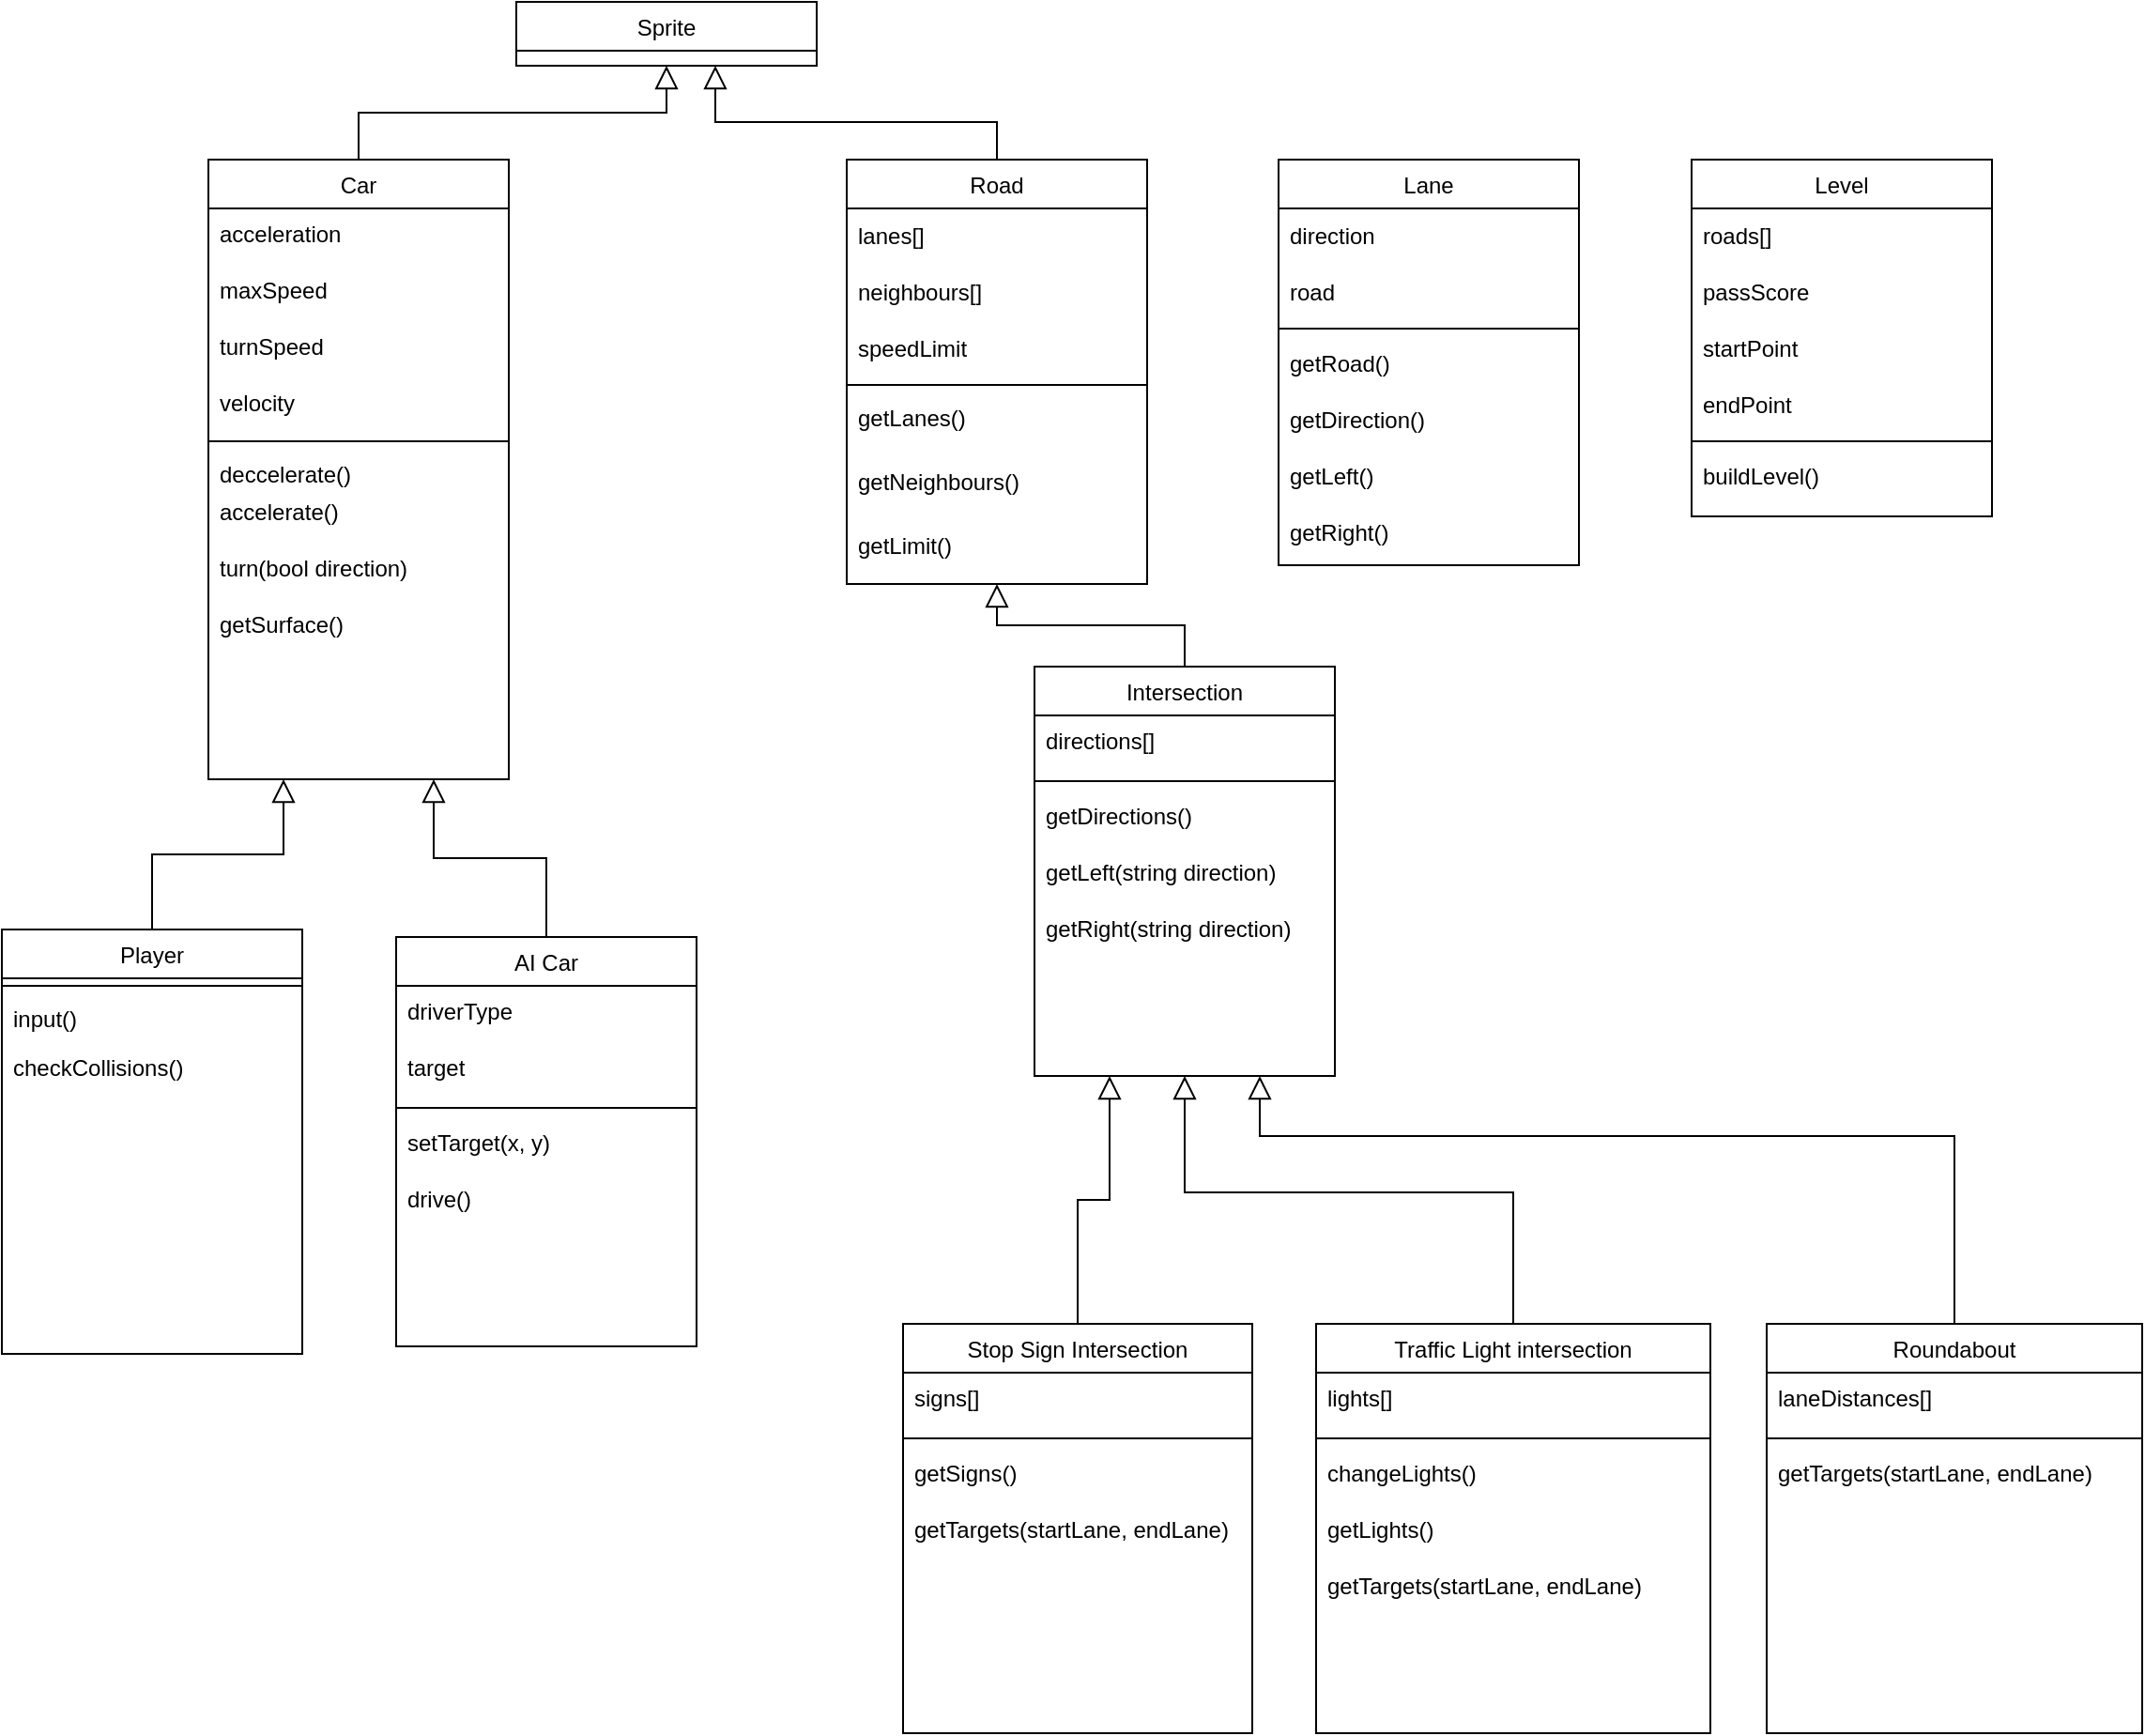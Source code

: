 <mxfile version="22.0.4" type="google">
  <diagram id="C5RBs43oDa-KdzZeNtuy" name="Page-1">
    <mxGraphModel grid="1" page="1" gridSize="10" guides="1" tooltips="1" connect="1" arrows="1" fold="1" pageScale="1" pageWidth="827" pageHeight="1169" math="0" shadow="0">
      <root>
        <mxCell id="WIyWlLk6GJQsqaUBKTNV-0" />
        <mxCell id="WIyWlLk6GJQsqaUBKTNV-1" parent="WIyWlLk6GJQsqaUBKTNV-0" />
        <mxCell id="zkfFHV4jXpPFQw0GAbJ--0" value="Car" style="swimlane;fontStyle=0;align=center;verticalAlign=top;childLayout=stackLayout;horizontal=1;startSize=26;horizontalStack=0;resizeParent=1;resizeLast=0;collapsible=1;marginBottom=0;rounded=0;shadow=0;strokeWidth=1;" vertex="1" parent="WIyWlLk6GJQsqaUBKTNV-1">
          <mxGeometry x="170" y="90" width="160" height="330" as="geometry">
            <mxRectangle x="230" y="140" width="160" height="26" as="alternateBounds" />
          </mxGeometry>
        </mxCell>
        <mxCell id="3U6A6N21XpLGuSypWCtV-22" value="acceleration" style="text;strokeColor=none;align=left;fillColor=none;verticalAlign=top;rounded=0;labelPosition=center;verticalLabelPosition=middle;spacingLeft=4;" vertex="1" parent="zkfFHV4jXpPFQw0GAbJ--0">
          <mxGeometry y="26" width="160" height="30" as="geometry" />
        </mxCell>
        <mxCell id="3U6A6N21XpLGuSypWCtV-23" value="maxSpeed" style="text;strokeColor=none;align=left;fillColor=none;verticalAlign=top;rounded=0;labelPosition=center;verticalLabelPosition=middle;spacingLeft=4;" vertex="1" parent="zkfFHV4jXpPFQw0GAbJ--0">
          <mxGeometry y="56" width="160" height="30" as="geometry" />
        </mxCell>
        <mxCell id="3U6A6N21XpLGuSypWCtV-24" value="turnSpeed" style="text;strokeColor=none;align=left;fillColor=none;verticalAlign=top;rounded=0;labelPosition=center;verticalLabelPosition=middle;spacingLeft=4;" vertex="1" parent="zkfFHV4jXpPFQw0GAbJ--0">
          <mxGeometry y="86" width="160" height="30" as="geometry" />
        </mxCell>
        <mxCell id="gf8KciLCr96-ptRO-27R-1" value="velocity" style="text;strokeColor=none;align=left;fillColor=none;verticalAlign=top;rounded=0;labelPosition=center;verticalLabelPosition=middle;spacingLeft=4;" vertex="1" parent="zkfFHV4jXpPFQw0GAbJ--0">
          <mxGeometry y="116" width="160" height="30" as="geometry" />
        </mxCell>
        <mxCell id="zkfFHV4jXpPFQw0GAbJ--4" value="" style="line;html=1;strokeWidth=1;align=left;verticalAlign=middle;spacingTop=-1;spacingLeft=3;spacingRight=3;rotatable=0;labelPosition=right;points=[];portConstraint=eastwest;" vertex="1" parent="zkfFHV4jXpPFQw0GAbJ--0">
          <mxGeometry y="146" width="160" height="8" as="geometry" />
        </mxCell>
        <mxCell id="3U6A6N21XpLGuSypWCtV-16" value="deccelerate()" style="text;strokeColor=none;align=left;fillColor=none;verticalAlign=top;rounded=0;labelPosition=center;verticalLabelPosition=middle;spacingLeft=4;" vertex="1" parent="zkfFHV4jXpPFQw0GAbJ--0">
          <mxGeometry y="154" width="160" height="20" as="geometry" />
        </mxCell>
        <mxCell id="3U6A6N21XpLGuSypWCtV-14" value="accelerate()" style="text;strokeColor=none;align=left;fillColor=none;verticalAlign=top;rounded=0;labelPosition=center;verticalLabelPosition=middle;spacingLeft=4;" vertex="1" parent="zkfFHV4jXpPFQw0GAbJ--0">
          <mxGeometry y="174" width="160" height="30" as="geometry" />
        </mxCell>
        <mxCell id="3U6A6N21XpLGuSypWCtV-15" value="turn(bool direction)" style="text;strokeColor=none;align=left;fillColor=none;verticalAlign=top;rounded=0;labelPosition=center;verticalLabelPosition=middle;spacingLeft=4;" vertex="1" parent="zkfFHV4jXpPFQw0GAbJ--0">
          <mxGeometry y="204" width="160" height="30" as="geometry" />
        </mxCell>
        <mxCell id="3U6A6N21XpLGuSypWCtV-28" value="getSurface()" style="text;align=left;verticalAlign=top;spacingLeft=4;spacingRight=0;overflow=hidden;rotatable=0;points=[[0,0.5],[1,0.5]];portConstraint=eastwest;" vertex="1" parent="zkfFHV4jXpPFQw0GAbJ--0">
          <mxGeometry y="234" width="160" height="30" as="geometry" />
        </mxCell>
        <mxCell id="zkfFHV4jXpPFQw0GAbJ--6" value="Player" style="swimlane;fontStyle=0;align=center;verticalAlign=top;childLayout=stackLayout;horizontal=1;startSize=26;horizontalStack=0;resizeParent=1;resizeLast=0;collapsible=1;marginBottom=0;rounded=0;shadow=0;strokeWidth=1;" vertex="1" parent="WIyWlLk6GJQsqaUBKTNV-1">
          <mxGeometry x="60" y="500" width="160" height="226" as="geometry">
            <mxRectangle x="130" y="380" width="160" height="26" as="alternateBounds" />
          </mxGeometry>
        </mxCell>
        <mxCell id="zkfFHV4jXpPFQw0GAbJ--9" value="" style="line;html=1;strokeWidth=1;align=left;verticalAlign=middle;spacingTop=-1;spacingLeft=3;spacingRight=3;rotatable=0;labelPosition=right;points=[];portConstraint=eastwest;" vertex="1" parent="zkfFHV4jXpPFQw0GAbJ--6">
          <mxGeometry y="26" width="160" height="8" as="geometry" />
        </mxCell>
        <mxCell id="zkfFHV4jXpPFQw0GAbJ--10" value="input()" style="text;align=left;verticalAlign=top;spacingLeft=4;spacingRight=4;overflow=hidden;rotatable=0;points=[[0,0.5],[1,0.5]];portConstraint=eastwest;fontStyle=0" vertex="1" parent="zkfFHV4jXpPFQw0GAbJ--6">
          <mxGeometry y="34" width="160" height="26" as="geometry" />
        </mxCell>
        <mxCell id="3U6A6N21XpLGuSypWCtV-65" value="checkCollisions()" style="text;align=left;verticalAlign=top;spacingLeft=4;spacingRight=4;overflow=hidden;rotatable=0;points=[[0,0.5],[1,0.5]];portConstraint=eastwest;fontStyle=0" vertex="1" parent="zkfFHV4jXpPFQw0GAbJ--6">
          <mxGeometry y="60" width="160" height="26" as="geometry" />
        </mxCell>
        <mxCell id="zkfFHV4jXpPFQw0GAbJ--13" value="AI Car" style="swimlane;fontStyle=0;align=center;verticalAlign=top;childLayout=stackLayout;horizontal=1;startSize=26;horizontalStack=0;resizeParent=1;resizeLast=0;collapsible=1;marginBottom=0;rounded=0;shadow=0;strokeWidth=1;" vertex="1" parent="WIyWlLk6GJQsqaUBKTNV-1">
          <mxGeometry x="270" y="504" width="160" height="218" as="geometry">
            <mxRectangle x="340" y="380" width="170" height="26" as="alternateBounds" />
          </mxGeometry>
        </mxCell>
        <mxCell id="3U6A6N21XpLGuSypWCtV-39" value="driverType" style="text;align=left;verticalAlign=top;spacingLeft=4;spacingRight=4;overflow=hidden;rotatable=0;points=[[0,0.5],[1,0.5]];portConstraint=eastwest;" vertex="1" parent="zkfFHV4jXpPFQw0GAbJ--13">
          <mxGeometry y="26" width="160" height="30" as="geometry" />
        </mxCell>
        <mxCell id="LOComZAX9uckbtwwbB59-64" value="target" style="text;align=left;verticalAlign=top;spacingLeft=4;spacingRight=4;overflow=hidden;rotatable=0;points=[[0,0.5],[1,0.5]];portConstraint=eastwest;" vertex="1" parent="zkfFHV4jXpPFQw0GAbJ--13">
          <mxGeometry y="56" width="160" height="30" as="geometry" />
        </mxCell>
        <mxCell id="zkfFHV4jXpPFQw0GAbJ--15" value="" style="line;html=1;strokeWidth=1;align=left;verticalAlign=middle;spacingTop=-1;spacingLeft=3;spacingRight=3;rotatable=0;labelPosition=right;points=[];portConstraint=eastwest;" vertex="1" parent="zkfFHV4jXpPFQw0GAbJ--13">
          <mxGeometry y="86" width="160" height="10" as="geometry" />
        </mxCell>
        <mxCell id="3U6A6N21XpLGuSypWCtV-19" value="setTarget(x, y)" style="text;align=left;verticalAlign=top;spacingLeft=4;spacingRight=4;overflow=hidden;rotatable=0;points=[[0,0.5],[1,0.5]];portConstraint=eastwest;" vertex="1" parent="zkfFHV4jXpPFQw0GAbJ--13">
          <mxGeometry y="96" width="160" height="30" as="geometry" />
        </mxCell>
        <mxCell id="3U6A6N21XpLGuSypWCtV-41" value="drive()" style="text;align=left;verticalAlign=top;spacingLeft=4;spacingRight=4;overflow=hidden;rotatable=0;points=[[0,0.5],[1,0.5]];portConstraint=eastwest;" vertex="1" parent="zkfFHV4jXpPFQw0GAbJ--13">
          <mxGeometry y="126" width="160" height="30" as="geometry" />
        </mxCell>
        <mxCell id="zkfFHV4jXpPFQw0GAbJ--16" value="" style="endArrow=block;endSize=10;endFill=0;shadow=0;strokeWidth=1;rounded=0;edgeStyle=elbowEdgeStyle;elbow=vertical;entryX=0.75;entryY=1;entryDx=0;entryDy=0;" edge="1" parent="WIyWlLk6GJQsqaUBKTNV-1" source="zkfFHV4jXpPFQw0GAbJ--13" target="zkfFHV4jXpPFQw0GAbJ--0">
          <mxGeometry width="160" relative="1" as="geometry">
            <mxPoint x="210" y="373" as="sourcePoint" />
            <mxPoint x="310" y="350" as="targetPoint" />
          </mxGeometry>
        </mxCell>
        <mxCell id="zkfFHV4jXpPFQw0GAbJ--17" value="Lane&#xa;" style="swimlane;fontStyle=0;align=center;verticalAlign=top;childLayout=stackLayout;horizontal=1;startSize=26;horizontalStack=0;resizeParent=1;resizeLast=0;collapsible=1;marginBottom=0;rounded=0;shadow=0;strokeWidth=1;" vertex="1" parent="WIyWlLk6GJQsqaUBKTNV-1">
          <mxGeometry x="740" y="90" width="160" height="216" as="geometry">
            <mxRectangle x="550" y="140" width="160" height="26" as="alternateBounds" />
          </mxGeometry>
        </mxCell>
        <mxCell id="LOComZAX9uckbtwwbB59-2" value="&lt;div align=&quot;left&quot;&gt;direction&lt;br&gt;&lt;/div&gt;" style="text;strokeColor=none;align=left;fillColor=none;html=1;verticalAlign=middle;whiteSpace=wrap;rounded=0;spacingLeft=4;" vertex="1" parent="zkfFHV4jXpPFQw0GAbJ--17">
          <mxGeometry y="26" width="160" height="30" as="geometry" />
        </mxCell>
        <mxCell id="LOComZAX9uckbtwwbB59-35" value="&lt;div align=&quot;left&quot;&gt;road&lt;br&gt;&lt;/div&gt;" style="text;strokeColor=none;align=left;fillColor=none;html=1;verticalAlign=middle;whiteSpace=wrap;rounded=0;spacingLeft=4;" vertex="1" parent="zkfFHV4jXpPFQw0GAbJ--17">
          <mxGeometry y="56" width="160" height="30" as="geometry" />
        </mxCell>
        <mxCell id="zkfFHV4jXpPFQw0GAbJ--23" value="" style="line;html=1;strokeWidth=1;align=left;verticalAlign=middle;spacingTop=-1;spacingLeft=3;spacingRight=3;rotatable=0;labelPosition=right;points=[];portConstraint=eastwest;" vertex="1" parent="zkfFHV4jXpPFQw0GAbJ--17">
          <mxGeometry y="86" width="160" height="8" as="geometry" />
        </mxCell>
        <mxCell id="LOComZAX9uckbtwwbB59-3" value="&lt;div align=&quot;left&quot;&gt;getRoad()&lt;/div&gt;" style="text;strokeColor=none;align=left;fillColor=none;html=1;verticalAlign=middle;whiteSpace=wrap;rounded=0;spacingLeft=4;" vertex="1" parent="zkfFHV4jXpPFQw0GAbJ--17">
          <mxGeometry y="94" width="160" height="30" as="geometry" />
        </mxCell>
        <mxCell id="LOComZAX9uckbtwwbB59-34" value="&lt;div align=&quot;left&quot;&gt;getDirection()&lt;/div&gt;" style="text;strokeColor=none;align=left;fillColor=none;html=1;verticalAlign=middle;whiteSpace=wrap;rounded=0;spacingLeft=4;" vertex="1" parent="zkfFHV4jXpPFQw0GAbJ--17">
          <mxGeometry y="124" width="160" height="30" as="geometry" />
        </mxCell>
        <mxCell id="LOComZAX9uckbtwwbB59-72" value="&lt;div align=&quot;left&quot;&gt;getLeft()&lt;/div&gt;" style="text;strokeColor=none;align=left;fillColor=none;html=1;verticalAlign=middle;whiteSpace=wrap;rounded=0;spacingLeft=4;" vertex="1" parent="zkfFHV4jXpPFQw0GAbJ--17">
          <mxGeometry y="154" width="160" height="30" as="geometry" />
        </mxCell>
        <mxCell id="LOComZAX9uckbtwwbB59-73" value="&lt;div align=&quot;left&quot;&gt;getRight()&lt;/div&gt;" style="text;strokeColor=none;align=left;fillColor=none;html=1;verticalAlign=middle;whiteSpace=wrap;rounded=0;spacingLeft=4;" vertex="1" parent="zkfFHV4jXpPFQw0GAbJ--17">
          <mxGeometry y="184" width="160" height="30" as="geometry" />
        </mxCell>
        <mxCell id="3U6A6N21XpLGuSypWCtV-0" value="Sprite" style="swimlane;fontStyle=0;align=center;verticalAlign=top;childLayout=stackLayout;horizontal=1;startSize=26;horizontalStack=0;resizeParent=1;resizeLast=0;collapsible=1;marginBottom=0;rounded=0;shadow=0;strokeWidth=1;" vertex="1" parent="WIyWlLk6GJQsqaUBKTNV-1">
          <mxGeometry x="334" y="6" width="160" height="34" as="geometry">
            <mxRectangle x="550" y="140" width="160" height="26" as="alternateBounds" />
          </mxGeometry>
        </mxCell>
        <mxCell id="3U6A6N21XpLGuSypWCtV-9" value="" style="endArrow=block;endSize=10;endFill=0;shadow=0;strokeWidth=1;rounded=0;edgeStyle=elbowEdgeStyle;elbow=vertical;entryX=0.5;entryY=1;entryDx=0;entryDy=0;exitX=0.5;exitY=0;exitDx=0;exitDy=0;" edge="1" parent="WIyWlLk6GJQsqaUBKTNV-1" source="zkfFHV4jXpPFQw0GAbJ--0" target="3U6A6N21XpLGuSypWCtV-0">
          <mxGeometry width="160" relative="1" as="geometry">
            <mxPoint x="420" y="420" as="sourcePoint" />
            <mxPoint x="230" y="298" as="targetPoint" />
          </mxGeometry>
        </mxCell>
        <mxCell id="LOComZAX9uckbtwwbB59-12" value="Intersection" style="swimlane;fontStyle=0;align=center;verticalAlign=top;childLayout=stackLayout;horizontal=1;startSize=26;horizontalStack=0;resizeParent=1;resizeLast=0;collapsible=1;marginBottom=0;rounded=0;shadow=0;strokeWidth=1;" vertex="1" parent="WIyWlLk6GJQsqaUBKTNV-1">
          <mxGeometry x="610" y="360" width="160" height="218" as="geometry">
            <mxRectangle x="340" y="380" width="170" height="26" as="alternateBounds" />
          </mxGeometry>
        </mxCell>
        <mxCell id="LOComZAX9uckbtwwbB59-14" value="directions[]" style="text;align=left;verticalAlign=top;spacingLeft=4;spacingRight=4;overflow=hidden;rotatable=0;points=[[0,0.5],[1,0.5]];portConstraint=eastwest;" vertex="1" parent="LOComZAX9uckbtwwbB59-12">
          <mxGeometry y="26" width="160" height="30" as="geometry" />
        </mxCell>
        <mxCell id="LOComZAX9uckbtwwbB59-15" value="" style="line;html=1;strokeWidth=1;align=left;verticalAlign=middle;spacingTop=-1;spacingLeft=3;spacingRight=3;rotatable=0;labelPosition=right;points=[];portConstraint=eastwest;" vertex="1" parent="LOComZAX9uckbtwwbB59-12">
          <mxGeometry y="56" width="160" height="10" as="geometry" />
        </mxCell>
        <mxCell id="LOComZAX9uckbtwwbB59-16" value="getDirections()" style="text;align=left;verticalAlign=top;spacingLeft=4;spacingRight=4;overflow=hidden;rotatable=0;points=[[0,0.5],[1,0.5]];portConstraint=eastwest;" vertex="1" parent="LOComZAX9uckbtwwbB59-12">
          <mxGeometry y="66" width="160" height="30" as="geometry" />
        </mxCell>
        <mxCell id="LOComZAX9uckbtwwbB59-63" value="getLeft(string direction)" style="text;align=left;verticalAlign=top;spacingLeft=4;spacingRight=4;overflow=hidden;rotatable=0;points=[[0,0.5],[1,0.5]];portConstraint=eastwest;" vertex="1" parent="LOComZAX9uckbtwwbB59-12">
          <mxGeometry y="96" width="160" height="30" as="geometry" />
        </mxCell>
        <mxCell id="LOComZAX9uckbtwwbB59-62" value="getRight(string direction)" style="text;align=left;verticalAlign=top;spacingLeft=4;spacingRight=4;overflow=hidden;rotatable=0;points=[[0,0.5],[1,0.5]];portConstraint=eastwest;" vertex="1" parent="LOComZAX9uckbtwwbB59-12">
          <mxGeometry y="126" width="160" height="30" as="geometry" />
        </mxCell>
        <mxCell id="3U6A6N21XpLGuSypWCtV-26" value="" style="endArrow=block;endSize=10;endFill=0;shadow=0;strokeWidth=1;rounded=0;edgeStyle=elbowEdgeStyle;elbow=vertical;entryX=0.25;entryY=1;entryDx=0;entryDy=0;exitX=0.5;exitY=0;exitDx=0;exitDy=0;" edge="1" parent="WIyWlLk6GJQsqaUBKTNV-1" source="zkfFHV4jXpPFQw0GAbJ--6" target="zkfFHV4jXpPFQw0GAbJ--0">
          <mxGeometry width="160" relative="1" as="geometry">
            <mxPoint x="390" y="420" as="sourcePoint" />
            <mxPoint x="300" y="370" as="targetPoint" />
          </mxGeometry>
        </mxCell>
        <mxCell id="LOComZAX9uckbtwwbB59-20" value="Road&#xa;" style="swimlane;fontStyle=0;align=center;verticalAlign=top;childLayout=stackLayout;horizontal=1;startSize=26;horizontalStack=0;resizeParent=1;resizeLast=0;collapsible=1;marginBottom=0;rounded=0;shadow=0;strokeWidth=1;" vertex="1" parent="WIyWlLk6GJQsqaUBKTNV-1">
          <mxGeometry x="510" y="90" width="160" height="226" as="geometry">
            <mxRectangle x="550" y="140" width="160" height="26" as="alternateBounds" />
          </mxGeometry>
        </mxCell>
        <mxCell id="LOComZAX9uckbtwwbB59-58" value="" style="endArrow=block;endSize=10;endFill=0;shadow=0;strokeWidth=1;rounded=0;edgeStyle=elbowEdgeStyle;elbow=vertical;exitX=0.5;exitY=0;exitDx=0;exitDy=0;" edge="1" parent="LOComZAX9uckbtwwbB59-20" source="LOComZAX9uckbtwwbB59-20">
          <mxGeometry width="160" relative="1" as="geometry">
            <mxPoint x="10" y="90" as="sourcePoint" />
            <mxPoint x="-70" y="-50" as="targetPoint" />
            <Array as="points">
              <mxPoint y="-20" />
            </Array>
          </mxGeometry>
        </mxCell>
        <mxCell id="LOComZAX9uckbtwwbB59-30" value="&lt;div&gt;lanes[]&lt;/div&gt;" style="text;strokeColor=none;align=left;fillColor=none;html=1;verticalAlign=middle;whiteSpace=wrap;rounded=0;spacingLeft=4;" vertex="1" parent="LOComZAX9uckbtwwbB59-20">
          <mxGeometry y="26" width="160" height="30" as="geometry" />
        </mxCell>
        <mxCell id="LOComZAX9uckbtwwbB59-75" value="&lt;div&gt;neighbours[]&lt;/div&gt;" style="text;strokeColor=none;align=left;fillColor=none;html=1;verticalAlign=middle;whiteSpace=wrap;rounded=0;spacingLeft=4;" vertex="1" parent="LOComZAX9uckbtwwbB59-20">
          <mxGeometry y="56" width="160" height="30" as="geometry" />
        </mxCell>
        <mxCell id="LOComZAX9uckbtwwbB59-76" value="speedLimit" style="text;strokeColor=none;align=left;fillColor=none;html=1;verticalAlign=middle;whiteSpace=wrap;rounded=0;spacingLeft=4;" vertex="1" parent="LOComZAX9uckbtwwbB59-20">
          <mxGeometry y="86" width="160" height="30" as="geometry" />
        </mxCell>
        <mxCell id="LOComZAX9uckbtwwbB59-24" value="" style="line;html=1;strokeWidth=1;align=left;verticalAlign=middle;spacingTop=-1;spacingLeft=3;spacingRight=3;rotatable=0;labelPosition=right;points=[];portConstraint=eastwest;" vertex="1" parent="LOComZAX9uckbtwwbB59-20">
          <mxGeometry y="116" width="160" height="8" as="geometry" />
        </mxCell>
        <mxCell id="LOComZAX9uckbtwwbB59-31" value="getLanes()&#xa;" style="text;align=left;verticalAlign=top;spacingLeft=4;spacingRight=4;overflow=hidden;rotatable=0;points=[[0,0.5],[1,0.5]];portConstraint=eastwest;" vertex="1" parent="LOComZAX9uckbtwwbB59-20">
          <mxGeometry y="124" width="160" height="34" as="geometry" />
        </mxCell>
        <mxCell id="LOComZAX9uckbtwwbB59-74" value="getNeighbours()&#xa;" style="text;align=left;verticalAlign=top;spacingLeft=4;spacingRight=4;overflow=hidden;rotatable=0;points=[[0,0.5],[1,0.5]];portConstraint=eastwest;" vertex="1" parent="LOComZAX9uckbtwwbB59-20">
          <mxGeometry y="158" width="160" height="34" as="geometry" />
        </mxCell>
        <mxCell id="LOComZAX9uckbtwwbB59-77" value="getLimit()&#xa;" style="text;align=left;verticalAlign=top;spacingLeft=4;spacingRight=4;overflow=hidden;rotatable=0;points=[[0,0.5],[1,0.5]];portConstraint=eastwest;" vertex="1" parent="LOComZAX9uckbtwwbB59-20">
          <mxGeometry y="192" width="160" height="34" as="geometry" />
        </mxCell>
        <mxCell id="LOComZAX9uckbtwwbB59-36" value="Stop Sign Intersection" style="swimlane;fontStyle=0;align=center;verticalAlign=top;childLayout=stackLayout;horizontal=1;startSize=26;horizontalStack=0;resizeParent=1;resizeLast=0;collapsible=1;marginBottom=0;rounded=0;shadow=0;strokeWidth=1;" vertex="1" parent="WIyWlLk6GJQsqaUBKTNV-1">
          <mxGeometry x="540" y="710" width="186" height="218" as="geometry">
            <mxRectangle x="340" y="380" width="170" height="26" as="alternateBounds" />
          </mxGeometry>
        </mxCell>
        <mxCell id="LOComZAX9uckbtwwbB59-39" value="signs[]" style="text;align=left;verticalAlign=top;spacingLeft=4;spacingRight=4;overflow=hidden;rotatable=0;points=[[0,0.5],[1,0.5]];portConstraint=eastwest;" vertex="1" parent="LOComZAX9uckbtwwbB59-36">
          <mxGeometry y="26" width="186" height="30" as="geometry" />
        </mxCell>
        <mxCell id="LOComZAX9uckbtwwbB59-40" value="" style="line;html=1;strokeWidth=1;align=left;verticalAlign=middle;spacingTop=-1;spacingLeft=3;spacingRight=3;rotatable=0;labelPosition=right;points=[];portConstraint=eastwest;" vertex="1" parent="LOComZAX9uckbtwwbB59-36">
          <mxGeometry y="56" width="186" height="10" as="geometry" />
        </mxCell>
        <mxCell id="LOComZAX9uckbtwwbB59-41" value="getSigns()" style="text;align=left;verticalAlign=top;spacingLeft=4;spacingRight=4;overflow=hidden;rotatable=0;points=[[0,0.5],[1,0.5]];portConstraint=eastwest;" vertex="1" parent="LOComZAX9uckbtwwbB59-36">
          <mxGeometry y="66" width="186" height="30" as="geometry" />
        </mxCell>
        <mxCell id="3U6A6N21XpLGuSypWCtV-62" value="getTargets(startLane, endLane)" style="text;align=left;verticalAlign=top;spacingLeft=4;spacingRight=4;overflow=hidden;rotatable=0;points=[[0,0.5],[1,0.5]];portConstraint=eastwest;" vertex="1" parent="LOComZAX9uckbtwwbB59-36">
          <mxGeometry y="96" width="186" height="30" as="geometry" />
        </mxCell>
        <mxCell id="LOComZAX9uckbtwwbB59-42" value="Roundabout" style="swimlane;fontStyle=0;align=center;verticalAlign=top;childLayout=stackLayout;horizontal=1;startSize=26;horizontalStack=0;resizeParent=1;resizeLast=0;collapsible=1;marginBottom=0;rounded=0;shadow=0;strokeWidth=1;" vertex="1" parent="WIyWlLk6GJQsqaUBKTNV-1">
          <mxGeometry x="1000" y="710" width="200" height="218" as="geometry">
            <mxRectangle x="340" y="380" width="170" height="26" as="alternateBounds" />
          </mxGeometry>
        </mxCell>
        <mxCell id="LOComZAX9uckbtwwbB59-45" value="laneDistances[]" style="text;align=left;verticalAlign=top;spacingLeft=4;spacingRight=4;overflow=hidden;rotatable=0;points=[[0,0.5],[1,0.5]];portConstraint=eastwest;" vertex="1" parent="LOComZAX9uckbtwwbB59-42">
          <mxGeometry y="26" width="200" height="30" as="geometry" />
        </mxCell>
        <mxCell id="LOComZAX9uckbtwwbB59-46" value="" style="line;html=1;strokeWidth=1;align=left;verticalAlign=middle;spacingTop=-1;spacingLeft=3;spacingRight=3;rotatable=0;labelPosition=right;points=[];portConstraint=eastwest;" vertex="1" parent="LOComZAX9uckbtwwbB59-42">
          <mxGeometry y="56" width="200" height="10" as="geometry" />
        </mxCell>
        <mxCell id="LOComZAX9uckbtwwbB59-47" value="getTargets(startLane, endLane)" style="text;align=left;verticalAlign=top;spacingLeft=4;spacingRight=4;overflow=hidden;rotatable=0;points=[[0,0.5],[1,0.5]];portConstraint=eastwest;" vertex="1" parent="LOComZAX9uckbtwwbB59-42">
          <mxGeometry y="66" width="200" height="30" as="geometry" />
        </mxCell>
        <mxCell id="LOComZAX9uckbtwwbB59-48" value="Traffic Light intersection" style="swimlane;fontStyle=0;align=center;verticalAlign=top;childLayout=stackLayout;horizontal=1;startSize=26;horizontalStack=0;resizeParent=1;resizeLast=0;collapsible=1;marginBottom=0;rounded=0;shadow=0;strokeWidth=1;" vertex="1" parent="WIyWlLk6GJQsqaUBKTNV-1">
          <mxGeometry x="760" y="710" width="210" height="218" as="geometry">
            <mxRectangle x="340" y="380" width="170" height="26" as="alternateBounds" />
          </mxGeometry>
        </mxCell>
        <mxCell id="LOComZAX9uckbtwwbB59-51" value="lights[]" style="text;align=left;verticalAlign=top;spacingLeft=4;spacingRight=4;overflow=hidden;rotatable=0;points=[[0,0.5],[1,0.5]];portConstraint=eastwest;" vertex="1" parent="LOComZAX9uckbtwwbB59-48">
          <mxGeometry y="26" width="210" height="30" as="geometry" />
        </mxCell>
        <mxCell id="LOComZAX9uckbtwwbB59-52" value="" style="line;html=1;strokeWidth=1;align=left;verticalAlign=middle;spacingTop=-1;spacingLeft=3;spacingRight=3;rotatable=0;labelPosition=right;points=[];portConstraint=eastwest;" vertex="1" parent="LOComZAX9uckbtwwbB59-48">
          <mxGeometry y="56" width="210" height="10" as="geometry" />
        </mxCell>
        <mxCell id="LOComZAX9uckbtwwbB59-53" value="changeLights()" style="text;align=left;verticalAlign=top;spacingLeft=4;spacingRight=4;overflow=hidden;rotatable=0;points=[[0,0.5],[1,0.5]];portConstraint=eastwest;" vertex="1" parent="LOComZAX9uckbtwwbB59-48">
          <mxGeometry y="66" width="210" height="30" as="geometry" />
        </mxCell>
        <mxCell id="LOComZAX9uckbtwwbB59-78" value="getLights()" style="text;align=left;verticalAlign=top;spacingLeft=4;spacingRight=4;overflow=hidden;rotatable=0;points=[[0,0.5],[1,0.5]];portConstraint=eastwest;" vertex="1" parent="LOComZAX9uckbtwwbB59-48">
          <mxGeometry y="96" width="210" height="30" as="geometry" />
        </mxCell>
        <mxCell id="3U6A6N21XpLGuSypWCtV-61" value="getTargets(startLane, endLane)" style="text;align=left;verticalAlign=top;spacingLeft=4;spacingRight=4;overflow=hidden;rotatable=0;points=[[0,0.5],[1,0.5]];portConstraint=eastwest;" vertex="1" parent="LOComZAX9uckbtwwbB59-48">
          <mxGeometry y="126" width="210" height="30" as="geometry" />
        </mxCell>
        <mxCell id="LOComZAX9uckbtwwbB59-54" value="" style="endArrow=block;endSize=10;endFill=0;shadow=0;strokeWidth=1;rounded=0;edgeStyle=elbowEdgeStyle;elbow=vertical;entryX=0.5;entryY=1;entryDx=0;entryDy=0;exitX=0.5;exitY=0;exitDx=0;exitDy=0;" edge="1" parent="WIyWlLk6GJQsqaUBKTNV-1" source="LOComZAX9uckbtwwbB59-48" target="LOComZAX9uckbtwwbB59-12">
          <mxGeometry width="160" relative="1" as="geometry">
            <mxPoint x="760" y="710" as="sourcePoint" />
            <mxPoint x="630" y="420" as="targetPoint" />
            <Array as="points">
              <mxPoint x="730" y="640" />
            </Array>
          </mxGeometry>
        </mxCell>
        <mxCell id="LOComZAX9uckbtwwbB59-55" value="" style="endArrow=block;endSize=10;endFill=0;shadow=0;strokeWidth=1;rounded=0;edgeStyle=elbowEdgeStyle;elbow=vertical;entryX=0.25;entryY=1;entryDx=0;entryDy=0;exitX=0.5;exitY=0;exitDx=0;exitDy=0;" edge="1" parent="WIyWlLk6GJQsqaUBKTNV-1" source="LOComZAX9uckbtwwbB59-36" target="LOComZAX9uckbtwwbB59-12">
          <mxGeometry width="160" relative="1" as="geometry">
            <mxPoint x="570" y="540" as="sourcePoint" />
            <mxPoint x="500" y="480" as="targetPoint" />
          </mxGeometry>
        </mxCell>
        <mxCell id="LOComZAX9uckbtwwbB59-56" value="" style="endArrow=block;endSize=10;endFill=0;shadow=0;strokeWidth=1;rounded=0;edgeStyle=elbowEdgeStyle;elbow=vertical;entryX=0.75;entryY=1;entryDx=0;entryDy=0;exitX=0.5;exitY=0;exitDx=0;exitDy=0;" edge="1" parent="WIyWlLk6GJQsqaUBKTNV-1" source="LOComZAX9uckbtwwbB59-42" target="LOComZAX9uckbtwwbB59-12">
          <mxGeometry width="160" relative="1" as="geometry">
            <mxPoint x="860" y="540" as="sourcePoint" />
            <mxPoint x="770" y="420" as="targetPoint" />
            <Array as="points">
              <mxPoint x="980" y="610" />
              <mxPoint x="870" y="560" />
            </Array>
          </mxGeometry>
        </mxCell>
        <mxCell id="LOComZAX9uckbtwwbB59-57" value="" style="endArrow=block;endSize=10;endFill=0;shadow=0;strokeWidth=1;rounded=0;edgeStyle=elbowEdgeStyle;elbow=vertical;exitX=0.5;exitY=0;exitDx=0;exitDy=0;entryX=0.5;entryY=1;entryDx=0;entryDy=0;" edge="1" parent="WIyWlLk6GJQsqaUBKTNV-1" source="LOComZAX9uckbtwwbB59-12" target="LOComZAX9uckbtwwbB59-20">
          <mxGeometry width="160" relative="1" as="geometry">
            <mxPoint x="590" y="250" as="sourcePoint" />
            <mxPoint x="590" y="250" as="targetPoint" />
          </mxGeometry>
        </mxCell>
        <mxCell id="LOComZAX9uckbtwwbB59-80" value="Level" style="swimlane;fontStyle=0;align=center;verticalAlign=top;childLayout=stackLayout;horizontal=1;startSize=26;horizontalStack=0;resizeParent=1;resizeLast=0;collapsible=1;marginBottom=0;rounded=0;shadow=0;strokeWidth=1;" vertex="1" parent="WIyWlLk6GJQsqaUBKTNV-1">
          <mxGeometry x="960" y="90" width="160" height="190" as="geometry">
            <mxRectangle x="550" y="140" width="160" height="26" as="alternateBounds" />
          </mxGeometry>
        </mxCell>
        <mxCell id="LOComZAX9uckbtwwbB59-81" value="roads[]" style="text;strokeColor=none;align=left;fillColor=none;html=1;verticalAlign=middle;whiteSpace=wrap;rounded=0;spacingLeft=4;" vertex="1" parent="LOComZAX9uckbtwwbB59-80">
          <mxGeometry y="26" width="160" height="30" as="geometry" />
        </mxCell>
        <mxCell id="LOComZAX9uckbtwwbB59-82" value="&lt;div&gt;passScore&lt;/div&gt;" style="text;strokeColor=none;align=left;fillColor=none;html=1;verticalAlign=middle;whiteSpace=wrap;rounded=0;spacingLeft=4;" vertex="1" parent="LOComZAX9uckbtwwbB59-80">
          <mxGeometry y="56" width="160" height="30" as="geometry" />
        </mxCell>
        <mxCell id="LOComZAX9uckbtwwbB59-88" value="startPoint" style="text;strokeColor=none;align=left;fillColor=none;html=1;verticalAlign=middle;whiteSpace=wrap;rounded=0;spacingLeft=4;" vertex="1" parent="LOComZAX9uckbtwwbB59-80">
          <mxGeometry y="86" width="160" height="30" as="geometry" />
        </mxCell>
        <mxCell id="LOComZAX9uckbtwwbB59-89" value="endPoint" style="text;strokeColor=none;align=left;fillColor=none;html=1;verticalAlign=middle;whiteSpace=wrap;rounded=0;spacingLeft=4;" vertex="1" parent="LOComZAX9uckbtwwbB59-80">
          <mxGeometry y="116" width="160" height="30" as="geometry" />
        </mxCell>
        <mxCell id="LOComZAX9uckbtwwbB59-83" value="" style="line;html=1;strokeWidth=1;align=left;verticalAlign=middle;spacingTop=-1;spacingLeft=3;spacingRight=3;rotatable=0;labelPosition=right;points=[];portConstraint=eastwest;" vertex="1" parent="LOComZAX9uckbtwwbB59-80">
          <mxGeometry y="146" width="160" height="8" as="geometry" />
        </mxCell>
        <mxCell id="LOComZAX9uckbtwwbB59-84" value="buildLevel()" style="text;strokeColor=none;align=left;fillColor=none;html=1;verticalAlign=middle;whiteSpace=wrap;rounded=0;spacingLeft=4;" vertex="1" parent="LOComZAX9uckbtwwbB59-80">
          <mxGeometry y="154" width="160" height="30" as="geometry" />
        </mxCell>
      </root>
    </mxGraphModel>
  </diagram>
</mxfile>
